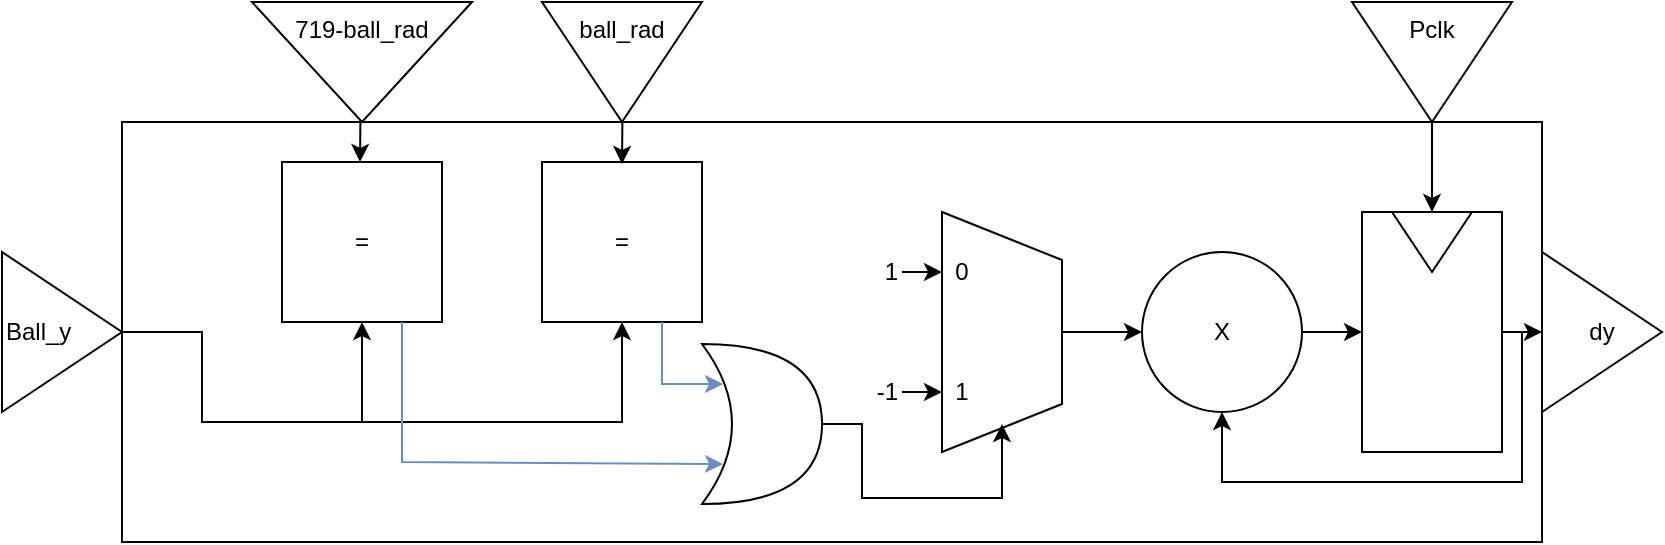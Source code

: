 <mxfile version="12.3.9" type="google" pages="1"><diagram id="EzF0M0Yx83AEuIWJhb_p" name="Page-1"><mxGraphModel dx="854" dy="436" grid="1" gridSize="10" guides="1" tooltips="1" connect="1" arrows="1" fold="1" page="1" pageScale="1" pageWidth="850" pageHeight="1100" math="0" shadow="0"><root><mxCell id="0"/><mxCell id="1" parent="0"/><mxCell id="QOWJx0nqLgwtdgKujIHo-1" value="" style="rounded=0;whiteSpace=wrap;html=1;" vertex="1" parent="1"><mxGeometry x="120" y="110" width="710" height="210" as="geometry"/></mxCell><mxCell id="QOWJx0nqLgwtdgKujIHo-2" value="Ball_y" style="triangle;whiteSpace=wrap;html=1;align=left;" vertex="1" parent="1"><mxGeometry x="60" y="175" width="60" height="80" as="geometry"/></mxCell><mxCell id="QOWJx0nqLgwtdgKujIHo-3" value="=" style="whiteSpace=wrap;html=1;aspect=fixed;" vertex="1" parent="1"><mxGeometry x="200" y="130" width="80" height="80" as="geometry"/></mxCell><mxCell id="QOWJx0nqLgwtdgKujIHo-4" value="=" style="whiteSpace=wrap;html=1;aspect=fixed;" vertex="1" parent="1"><mxGeometry x="330" y="130" width="80" height="80" as="geometry"/></mxCell><mxCell id="QOWJx0nqLgwtdgKujIHo-5" value="ball_rad" style="triangle;whiteSpace=wrap;html=1;rotation=90;horizontal=0;verticalAlign=top;" vertex="1" parent="1"><mxGeometry x="340" y="40" width="60" height="80" as="geometry"/></mxCell><mxCell id="QOWJx0nqLgwtdgKujIHo-6" value="" style="endArrow=classic;html=1;exitX=0.36;exitY=-0.005;exitDx=0;exitDy=0;exitPerimeter=0;" edge="1" parent="1"><mxGeometry width="50" height="50" relative="1" as="geometry"><mxPoint x="239.2" y="108.95" as="sourcePoint"/><mxPoint x="239" y="130" as="targetPoint"/></mxGeometry></mxCell><mxCell id="QOWJx0nqLgwtdgKujIHo-7" value="719-ball_rad" style="triangle;whiteSpace=wrap;html=1;rotation=90;horizontal=0;verticalAlign=top;" vertex="1" parent="1"><mxGeometry x="210" y="25" width="60" height="110" as="geometry"/></mxCell><mxCell id="QOWJx0nqLgwtdgKujIHo-8" value="" style="endArrow=classic;html=1;exitX=0.36;exitY=-0.005;exitDx=0;exitDy=0;exitPerimeter=0;" edge="1" parent="1"><mxGeometry width="50" height="50" relative="1" as="geometry"><mxPoint x="370.2" y="109.95" as="sourcePoint"/><mxPoint x="370" y="131" as="targetPoint"/></mxGeometry></mxCell><mxCell id="QOWJx0nqLgwtdgKujIHo-9" value="" style="endArrow=classic;html=1;entryX=0.5;entryY=1;entryDx=0;entryDy=0;exitX=0;exitY=0.5;exitDx=0;exitDy=0;rounded=0;strokeColor=#000000;" edge="1" parent="1" source="QOWJx0nqLgwtdgKujIHo-1" target="QOWJx0nqLgwtdgKujIHo-4"><mxGeometry width="50" height="50" relative="1" as="geometry"><mxPoint x="290" y="270" as="sourcePoint"/><mxPoint x="340" y="220" as="targetPoint"/><Array as="points"><mxPoint x="160" y="215"/><mxPoint x="160" y="260"/><mxPoint x="370" y="260"/></Array></mxGeometry></mxCell><mxCell id="QOWJx0nqLgwtdgKujIHo-10" value="" style="endArrow=classic;html=1;strokeColor=#000000;entryX=0.5;entryY=1;entryDx=0;entryDy=0;exitX=1;exitY=0.5;exitDx=0;exitDy=0;rounded=0;" edge="1" parent="1" source="QOWJx0nqLgwtdgKujIHo-2" target="QOWJx0nqLgwtdgKujIHo-3"><mxGeometry width="50" height="50" relative="1" as="geometry"><mxPoint x="250" y="330" as="sourcePoint"/><mxPoint x="300" y="280" as="targetPoint"/><Array as="points"><mxPoint x="160" y="215"/><mxPoint x="160" y="260"/><mxPoint x="240" y="260"/></Array></mxGeometry></mxCell><mxCell id="QOWJx0nqLgwtdgKujIHo-11" value="" style="shape=xor;whiteSpace=wrap;html=1;" vertex="1" parent="1"><mxGeometry x="410" y="221" width="60" height="80" as="geometry"/></mxCell><mxCell id="QOWJx0nqLgwtdgKujIHo-12" value="" style="endArrow=classic;html=1;strokeColor=#6c8ebf;exitX=0.75;exitY=1;exitDx=0;exitDy=0;entryX=0.175;entryY=0.25;entryDx=0;entryDy=0;entryPerimeter=0;rounded=0;fillColor=#dae8fc;" edge="1" parent="1" source="QOWJx0nqLgwtdgKujIHo-4" target="QOWJx0nqLgwtdgKujIHo-11"><mxGeometry width="50" height="50" relative="1" as="geometry"><mxPoint x="310" y="330" as="sourcePoint"/><mxPoint x="360" y="280" as="targetPoint"/><Array as="points"><mxPoint x="390" y="241"/></Array></mxGeometry></mxCell><mxCell id="QOWJx0nqLgwtdgKujIHo-13" value="" style="endArrow=classic;html=1;strokeColor=#6c8ebf;entryX=0.175;entryY=0.75;entryDx=0;entryDy=0;entryPerimeter=0;exitX=0.75;exitY=1;exitDx=0;exitDy=0;rounded=0;fillColor=#dae8fc;" edge="1" parent="1" source="QOWJx0nqLgwtdgKujIHo-3" target="QOWJx0nqLgwtdgKujIHo-11"><mxGeometry width="50" height="50" relative="1" as="geometry"><mxPoint x="330" y="330" as="sourcePoint"/><mxPoint x="380" y="280" as="targetPoint"/><Array as="points"><mxPoint x="260" y="280"/></Array></mxGeometry></mxCell><mxCell id="QOWJx0nqLgwtdgKujIHo-17" value="X" style="ellipse;whiteSpace=wrap;html=1;aspect=fixed;" vertex="1" parent="1"><mxGeometry x="630" y="175" width="80" height="80" as="geometry"/></mxCell><mxCell id="QOWJx0nqLgwtdgKujIHo-19" value="dy" style="triangle;whiteSpace=wrap;html=1;" vertex="1" parent="1"><mxGeometry x="830" y="175" width="60" height="80" as="geometry"/></mxCell><mxCell id="QOWJx0nqLgwtdgKujIHo-20" value="" style="rounded=0;whiteSpace=wrap;html=1;" vertex="1" parent="1"><mxGeometry x="740" y="155" width="70" height="120" as="geometry"/></mxCell><mxCell id="QOWJx0nqLgwtdgKujIHo-21" value="" style="triangle;whiteSpace=wrap;html=1;rotation=90;" vertex="1" parent="1"><mxGeometry x="760" y="150" width="30" height="40" as="geometry"/></mxCell><mxCell id="QOWJx0nqLgwtdgKujIHo-22" value="" style="endArrow=classic;html=1;strokeColor=#000000;exitX=1;exitY=0.5;exitDx=0;exitDy=0;entryX=0;entryY=0.5;entryDx=0;entryDy=0;" edge="1" parent="1" source="QOWJx0nqLgwtdgKujIHo-17" target="QOWJx0nqLgwtdgKujIHo-20"><mxGeometry width="50" height="50" relative="1" as="geometry"><mxPoint x="570" y="430" as="sourcePoint"/><mxPoint x="620" y="380" as="targetPoint"/></mxGeometry></mxCell><mxCell id="QOWJx0nqLgwtdgKujIHo-23" value="" style="endArrow=classic;html=1;strokeColor=#000000;entryX=0;entryY=0.5;entryDx=0;entryDy=0;" edge="1" parent="1" target="QOWJx0nqLgwtdgKujIHo-21"><mxGeometry width="50" height="50" relative="1" as="geometry"><mxPoint x="775" y="110" as="sourcePoint"/><mxPoint x="820" y="10" as="targetPoint"/></mxGeometry></mxCell><mxCell id="QOWJx0nqLgwtdgKujIHo-24" value="Pclk" style="triangle;whiteSpace=wrap;html=1;rotation=90;horizontal=0;verticalAlign=top;" vertex="1" parent="1"><mxGeometry x="745" y="40" width="60" height="80" as="geometry"/></mxCell><mxCell id="QOWJx0nqLgwtdgKujIHo-25" value="" style="endArrow=classic;html=1;strokeColor=#000000;exitX=1;exitY=0.5;exitDx=0;exitDy=0;entryX=0;entryY=0.5;entryDx=0;entryDy=0;" edge="1" parent="1" source="QOWJx0nqLgwtdgKujIHo-20" target="QOWJx0nqLgwtdgKujIHo-19"><mxGeometry width="50" height="50" relative="1" as="geometry"><mxPoint x="910" y="290" as="sourcePoint"/><mxPoint x="960" y="240" as="targetPoint"/></mxGeometry></mxCell><mxCell id="QOWJx0nqLgwtdgKujIHo-26" value="" style="endArrow=classic;html=1;strokeColor=#000000;exitX=1;exitY=0.5;exitDx=0;exitDy=0;entryX=0.5;entryY=1;entryDx=0;entryDy=0;rounded=0;" edge="1" parent="1" source="QOWJx0nqLgwtdgKujIHo-20" target="QOWJx0nqLgwtdgKujIHo-17"><mxGeometry width="50" height="50" relative="1" as="geometry"><mxPoint x="690" y="400" as="sourcePoint"/><mxPoint x="740" y="350" as="targetPoint"/><Array as="points"><mxPoint x="820" y="215"/><mxPoint x="820" y="290"/><mxPoint x="670" y="290"/></Array></mxGeometry></mxCell><mxCell id="QOWJx0nqLgwtdgKujIHo-27" value="" style="shape=trapezoid;perimeter=trapezoidPerimeter;whiteSpace=wrap;html=1;rotation=90;" vertex="1" parent="1"><mxGeometry x="500" y="185" width="120" height="60" as="geometry"/></mxCell><mxCell id="QOWJx0nqLgwtdgKujIHo-28" value="" style="endArrow=classic;html=1;strokeColor=#000000;exitX=0.5;exitY=0;exitDx=0;exitDy=0;entryX=0;entryY=0.5;entryDx=0;entryDy=0;" edge="1" parent="1" source="QOWJx0nqLgwtdgKujIHo-27" target="QOWJx0nqLgwtdgKujIHo-17"><mxGeometry width="50" height="50" relative="1" as="geometry"><mxPoint x="580" y="380" as="sourcePoint"/><mxPoint x="630" y="330" as="targetPoint"/></mxGeometry></mxCell><mxCell id="QOWJx0nqLgwtdgKujIHo-29" value="" style="endArrow=classic;html=1;strokeColor=#000000;exitX=1;exitY=0.5;exitDx=0;exitDy=0;exitPerimeter=0;entryX=1;entryY=0.5;entryDx=0;entryDy=0;rounded=0;" edge="1" parent="1" source="QOWJx0nqLgwtdgKujIHo-11"><mxGeometry width="50" height="50" relative="1" as="geometry"><mxPoint x="470" y="258" as="sourcePoint"/><mxPoint x="560" y="261.0" as="targetPoint"/><Array as="points"><mxPoint x="490" y="261"/><mxPoint x="490" y="298"/><mxPoint x="560" y="298"/></Array></mxGeometry></mxCell><mxCell id="QOWJx0nqLgwtdgKujIHo-30" value="" style="endArrow=classic;html=1;strokeColor=#000000;entryX=0.75;entryY=1;entryDx=0;entryDy=0;exitX=1;exitY=0.5;exitDx=0;exitDy=0;" edge="1" parent="1" source="QOWJx0nqLgwtdgKujIHo-31" target="QOWJx0nqLgwtdgKujIHo-27"><mxGeometry width="50" height="50" relative="1" as="geometry"><mxPoint x="480" y="230" as="sourcePoint"/><mxPoint x="530" y="180" as="targetPoint"/></mxGeometry></mxCell><mxCell id="QOWJx0nqLgwtdgKujIHo-31" value="-1" style="text;html=1;strokeColor=none;fillColor=none;align=right;verticalAlign=middle;whiteSpace=wrap;rounded=0;" vertex="1" parent="1"><mxGeometry x="470" y="235" width="40" height="20" as="geometry"/></mxCell><mxCell id="QOWJx0nqLgwtdgKujIHo-32" value="1" style="text;html=1;strokeColor=none;fillColor=none;align=right;verticalAlign=middle;whiteSpace=wrap;rounded=0;" vertex="1" parent="1"><mxGeometry x="470" y="175" width="40" height="20" as="geometry"/></mxCell><mxCell id="QOWJx0nqLgwtdgKujIHo-33" value="" style="endArrow=classic;html=1;strokeColor=#000000;entryX=0.25;entryY=1;entryDx=0;entryDy=0;exitX=1;exitY=0.5;exitDx=0;exitDy=0;" edge="1" parent="1" source="QOWJx0nqLgwtdgKujIHo-32" target="QOWJx0nqLgwtdgKujIHo-27"><mxGeometry width="50" height="50" relative="1" as="geometry"><mxPoint x="520" y="255" as="sourcePoint"/><mxPoint x="540" y="255" as="targetPoint"/></mxGeometry></mxCell><mxCell id="QOWJx0nqLgwtdgKujIHo-34" value="1" style="text;html=1;strokeColor=none;fillColor=none;align=center;verticalAlign=middle;whiteSpace=wrap;rounded=0;" vertex="1" parent="1"><mxGeometry x="520" y="235" width="40" height="20" as="geometry"/></mxCell><mxCell id="QOWJx0nqLgwtdgKujIHo-35" value="0" style="text;html=1;strokeColor=none;fillColor=none;align=center;verticalAlign=middle;whiteSpace=wrap;rounded=0;" vertex="1" parent="1"><mxGeometry x="520" y="175" width="40" height="20" as="geometry"/></mxCell></root></mxGraphModel></diagram></mxfile>